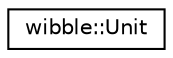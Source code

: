 digraph G
{
  edge [fontname="Helvetica",fontsize="10",labelfontname="Helvetica",labelfontsize="10"];
  node [fontname="Helvetica",fontsize="10",shape=record];
  rankdir="LR";
  Node1 [label="wibble::Unit",height=0.2,width=0.4,color="black", fillcolor="white", style="filled",URL="$structwibble_1_1Unit.html"];
}
